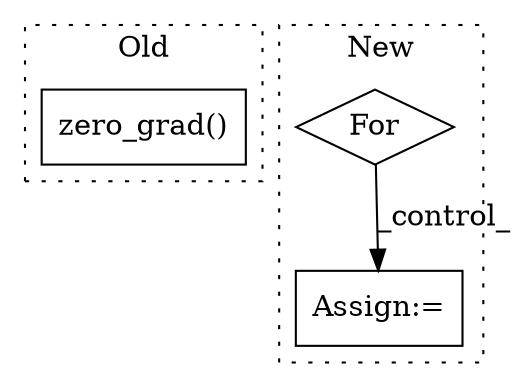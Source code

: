 digraph G {
subgraph cluster0 {
1 [label="zero_grad()" a="75" s="4738" l="21" shape="box"];
label = "Old";
style="dotted";
}
subgraph cluster1 {
2 [label="For" a="107" s="4897,4932" l="4,10" shape="diamond"];
3 [label="Assign:=" a="68" s="4982" l="3" shape="box"];
label = "New";
style="dotted";
}
2 -> 3 [label="_control_"];
}